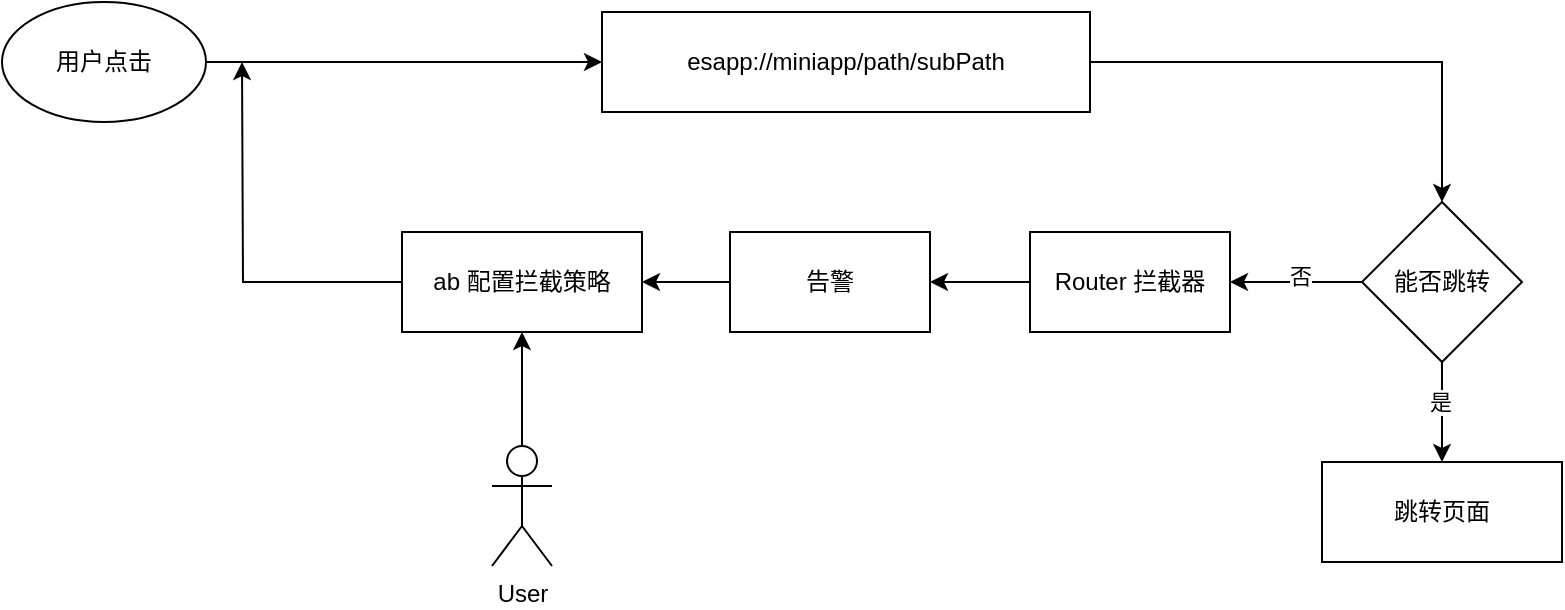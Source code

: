 <mxfile version="20.5.1" type="github" pages="6">
  <diagram id="qIdcDjwDj3UZT8pqLWE8" name="旧 Router 兼容">
    <mxGraphModel dx="1106" dy="614" grid="1" gridSize="10" guides="1" tooltips="1" connect="1" arrows="1" fold="1" page="1" pageScale="1" pageWidth="827" pageHeight="1169" math="0" shadow="0">
      <root>
        <mxCell id="0" />
        <mxCell id="1" parent="0" />
        <mxCell id="DKqQbRdeW2jOu4wajo9d-32" style="edgeStyle=orthogonalEdgeStyle;rounded=0;orthogonalLoop=1;jettySize=auto;html=1;entryX=0.5;entryY=0;entryDx=0;entryDy=0;" parent="1" source="DKqQbRdeW2jOu4wajo9d-3" target="DKqQbRdeW2jOu4wajo9d-5" edge="1">
          <mxGeometry relative="1" as="geometry" />
        </mxCell>
        <mxCell id="DKqQbRdeW2jOu4wajo9d-3" value="esapp://miniapp/path/subPath" style="whiteSpace=wrap;html=1;" parent="1" vertex="1">
          <mxGeometry x="300" y="215" width="244" height="50" as="geometry" />
        </mxCell>
        <mxCell id="DKqQbRdeW2jOu4wajo9d-35" style="edgeStyle=orthogonalEdgeStyle;rounded=0;orthogonalLoop=1;jettySize=auto;html=1;entryX=1;entryY=0.5;entryDx=0;entryDy=0;" parent="1" source="DKqQbRdeW2jOu4wajo9d-5" target="DKqQbRdeW2jOu4wajo9d-11" edge="1">
          <mxGeometry relative="1" as="geometry" />
        </mxCell>
        <mxCell id="DKqQbRdeW2jOu4wajo9d-40" value="否" style="edgeLabel;html=1;align=center;verticalAlign=middle;resizable=0;points=[];" parent="DKqQbRdeW2jOu4wajo9d-35" vertex="1" connectable="0">
          <mxGeometry x="-0.05" y="-3" relative="1" as="geometry">
            <mxPoint as="offset" />
          </mxGeometry>
        </mxCell>
        <mxCell id="DKqQbRdeW2jOu4wajo9d-38" style="edgeStyle=orthogonalEdgeStyle;rounded=0;orthogonalLoop=1;jettySize=auto;html=1;" parent="1" source="DKqQbRdeW2jOu4wajo9d-5" target="DKqQbRdeW2jOu4wajo9d-6" edge="1">
          <mxGeometry relative="1" as="geometry" />
        </mxCell>
        <mxCell id="DKqQbRdeW2jOu4wajo9d-39" value="是" style="edgeLabel;html=1;align=center;verticalAlign=middle;resizable=0;points=[];" parent="DKqQbRdeW2jOu4wajo9d-38" vertex="1" connectable="0">
          <mxGeometry x="-0.2" y="-1" relative="1" as="geometry">
            <mxPoint as="offset" />
          </mxGeometry>
        </mxCell>
        <mxCell id="DKqQbRdeW2jOu4wajo9d-5" value="能否跳转" style="rhombus;whiteSpace=wrap;html=1;" parent="1" vertex="1">
          <mxGeometry x="680" y="310" width="80" height="80" as="geometry" />
        </mxCell>
        <mxCell id="DKqQbRdeW2jOu4wajo9d-6" value="跳转页面" style="whiteSpace=wrap;html=1;" parent="1" vertex="1">
          <mxGeometry x="660" y="440" width="120" height="50" as="geometry" />
        </mxCell>
        <mxCell id="DKqQbRdeW2jOu4wajo9d-37" style="edgeStyle=orthogonalEdgeStyle;rounded=0;orthogonalLoop=1;jettySize=auto;html=1;entryX=1;entryY=0.5;entryDx=0;entryDy=0;" parent="1" source="DKqQbRdeW2jOu4wajo9d-9" target="DKqQbRdeW2jOu4wajo9d-10" edge="1">
          <mxGeometry relative="1" as="geometry" />
        </mxCell>
        <mxCell id="DKqQbRdeW2jOu4wajo9d-9" value="告警" style="whiteSpace=wrap;html=1;" parent="1" vertex="1">
          <mxGeometry x="364" y="325" width="100" height="50" as="geometry" />
        </mxCell>
        <mxCell id="DKqQbRdeW2jOu4wajo9d-34" style="edgeStyle=orthogonalEdgeStyle;rounded=0;orthogonalLoop=1;jettySize=auto;html=1;" parent="1" source="DKqQbRdeW2jOu4wajo9d-10" edge="1">
          <mxGeometry relative="1" as="geometry">
            <mxPoint x="120" y="240" as="targetPoint" />
          </mxGeometry>
        </mxCell>
        <mxCell id="DKqQbRdeW2jOu4wajo9d-10" value="ab 配置拦截策略" style="whiteSpace=wrap;html=1;" parent="1" vertex="1">
          <mxGeometry x="200" y="325" width="120" height="50" as="geometry" />
        </mxCell>
        <mxCell id="DKqQbRdeW2jOu4wajo9d-36" style="edgeStyle=orthogonalEdgeStyle;rounded=0;orthogonalLoop=1;jettySize=auto;html=1;entryX=1;entryY=0.5;entryDx=0;entryDy=0;" parent="1" source="DKqQbRdeW2jOu4wajo9d-11" target="DKqQbRdeW2jOu4wajo9d-9" edge="1">
          <mxGeometry relative="1" as="geometry" />
        </mxCell>
        <mxCell id="DKqQbRdeW2jOu4wajo9d-11" value="Router 拦截器" style="whiteSpace=wrap;html=1;" parent="1" vertex="1">
          <mxGeometry x="514" y="325" width="100" height="50" as="geometry" />
        </mxCell>
        <mxCell id="DKqQbRdeW2jOu4wajo9d-42" style="edgeStyle=orthogonalEdgeStyle;rounded=0;orthogonalLoop=1;jettySize=auto;html=1;entryX=0.5;entryY=1;entryDx=0;entryDy=0;" parent="1" source="DKqQbRdeW2jOu4wajo9d-16" target="DKqQbRdeW2jOu4wajo9d-10" edge="1">
          <mxGeometry relative="1" as="geometry" />
        </mxCell>
        <mxCell id="DKqQbRdeW2jOu4wajo9d-16" value="User" style="shape=umlActor;verticalLabelPosition=bottom;verticalAlign=top;html=1;outlineConnect=0;" parent="1" vertex="1">
          <mxGeometry x="245" y="432" width="30" height="60" as="geometry" />
        </mxCell>
        <mxCell id="DKqQbRdeW2jOu4wajo9d-29" style="edgeStyle=orthogonalEdgeStyle;rounded=0;orthogonalLoop=1;jettySize=auto;html=1;entryX=0;entryY=0.5;entryDx=0;entryDy=0;" parent="1" source="DKqQbRdeW2jOu4wajo9d-27" target="DKqQbRdeW2jOu4wajo9d-3" edge="1">
          <mxGeometry relative="1" as="geometry">
            <mxPoint x="140" y="240" as="targetPoint" />
          </mxGeometry>
        </mxCell>
        <mxCell id="DKqQbRdeW2jOu4wajo9d-27" value="用户点击" style="ellipse;whiteSpace=wrap;html=1;" parent="1" vertex="1">
          <mxGeometry y="210" width="102" height="60" as="geometry" />
        </mxCell>
      </root>
    </mxGraphModel>
  </diagram>
  <diagram id="FAg0dQYX_zSHLm4K_JZT" name="Router 现状">
    <mxGraphModel dx="1933" dy="1783" grid="1" gridSize="10" guides="1" tooltips="1" connect="1" arrows="1" fold="1" page="1" pageScale="1" pageWidth="827" pageHeight="1169" math="0" shadow="0">
      <root>
        <mxCell id="0" />
        <mxCell id="1" parent="0" />
        <mxCell id="hnnwa67ViJj3flrmdZnM-12" style="edgeStyle=orthogonalEdgeStyle;rounded=0;orthogonalLoop=1;jettySize=auto;html=1;" parent="1" source="hnnwa67ViJj3flrmdZnM-2" target="hnnwa67ViJj3flrmdZnM-4" edge="1">
          <mxGeometry relative="1" as="geometry" />
        </mxCell>
        <mxCell id="hnnwa67ViJj3flrmdZnM-2" value="DDRouterMan" style="whiteSpace=wrap;html=1;" parent="1" vertex="1">
          <mxGeometry x="110" y="60" width="120" height="60" as="geometry" />
        </mxCell>
        <mxCell id="hnnwa67ViJj3flrmdZnM-13" style="edgeStyle=orthogonalEdgeStyle;rounded=0;orthogonalLoop=1;jettySize=auto;html=1;entryX=0;entryY=0.5;entryDx=0;entryDy=0;" parent="1" source="hnnwa67ViJj3flrmdZnM-3" target="hnnwa67ViJj3flrmdZnM-6" edge="1">
          <mxGeometry relative="1" as="geometry" />
        </mxCell>
        <mxCell id="hnnwa67ViJj3flrmdZnM-3" value="ESRouterManager" style="whiteSpace=wrap;html=1;" parent="1" vertex="1">
          <mxGeometry x="110" y="205" width="120" height="60" as="geometry" />
        </mxCell>
        <mxCell id="hnnwa67ViJj3flrmdZnM-16" style="edgeStyle=orthogonalEdgeStyle;rounded=0;orthogonalLoop=1;jettySize=auto;html=1;entryX=0;entryY=0.5;entryDx=0;entryDy=0;" parent="1" source="hnnwa67ViJj3flrmdZnM-4" target="hnnwa67ViJj3flrmdZnM-15" edge="1">
          <mxGeometry relative="1" as="geometry" />
        </mxCell>
        <mxCell id="hnnwa67ViJj3flrmdZnM-4" value="esapp://h5&lt;br&gt;esapp://native" style="whiteSpace=wrap;html=1;" parent="1" vertex="1">
          <mxGeometry x="330" y="60" width="120" height="60" as="geometry" />
        </mxCell>
        <mxCell id="hnnwa67ViJj3flrmdZnM-20" style="edgeStyle=orthogonalEdgeStyle;rounded=0;orthogonalLoop=1;jettySize=auto;html=1;entryX=0;entryY=0.5;entryDx=0;entryDy=0;" parent="1" source="hnnwa67ViJj3flrmdZnM-5" target="hnnwa67ViJj3flrmdZnM-19" edge="1">
          <mxGeometry relative="1" as="geometry" />
        </mxCell>
        <mxCell id="hnnwa67ViJj3flrmdZnM-5" value="ONERouter" style="whiteSpace=wrap;html=1;" parent="1" vertex="1">
          <mxGeometry x="110" y="341" width="120" height="60" as="geometry" />
        </mxCell>
        <mxCell id="hnnwa67ViJj3flrmdZnM-14" style="edgeStyle=orthogonalEdgeStyle;rounded=0;orthogonalLoop=1;jettySize=auto;html=1;entryX=0;entryY=0.5;entryDx=0;entryDy=0;" parent="1" source="hnnwa67ViJj3flrmdZnM-6" target="hnnwa67ViJj3flrmdZnM-7" edge="1">
          <mxGeometry relative="1" as="geometry" />
        </mxCell>
        <mxCell id="hnnwa67ViJj3flrmdZnM-6" value="esapp://h5&lt;br&gt;esapp://native&lt;br&gt;esapp://flutter" style="whiteSpace=wrap;html=1;" parent="1" vertex="1">
          <mxGeometry x="330" y="200" width="120" height="70" as="geometry" />
        </mxCell>
        <mxCell id="hnnwa67ViJj3flrmdZnM-7" value="九宫格&lt;br&gt;行前审批/差旅&lt;br&gt;用车服务&lt;br&gt;APNS" style="whiteSpace=wrap;html=1;" parent="1" vertex="1">
          <mxGeometry x="530" y="200" width="120" height="70" as="geometry" />
        </mxCell>
        <mxCell id="hnnwa67ViJj3flrmdZnM-9" style="edgeStyle=orthogonalEdgeStyle;rounded=0;orthogonalLoop=1;jettySize=auto;html=1;entryX=0;entryY=0.5;entryDx=0;entryDy=0;" parent="1" source="hnnwa67ViJj3flrmdZnM-8" target="hnnwa67ViJj3flrmdZnM-2" edge="1">
          <mxGeometry relative="1" as="geometry" />
        </mxCell>
        <mxCell id="hnnwa67ViJj3flrmdZnM-11" style="edgeStyle=orthogonalEdgeStyle;rounded=0;orthogonalLoop=1;jettySize=auto;html=1;entryX=0;entryY=0.5;entryDx=0;entryDy=0;" parent="1" source="hnnwa67ViJj3flrmdZnM-8" target="hnnwa67ViJj3flrmdZnM-5" edge="1">
          <mxGeometry relative="1" as="geometry" />
        </mxCell>
        <mxCell id="hnnwa67ViJj3flrmdZnM-28" style="edgeStyle=orthogonalEdgeStyle;rounded=0;orthogonalLoop=1;jettySize=auto;html=1;entryX=0;entryY=0.5;entryDx=0;entryDy=0;" parent="1" source="hnnwa67ViJj3flrmdZnM-8" target="hnnwa67ViJj3flrmdZnM-23" edge="1">
          <mxGeometry relative="1" as="geometry" />
        </mxCell>
        <mxCell id="hnnwa67ViJj3flrmdZnM-29" style="edgeStyle=orthogonalEdgeStyle;rounded=0;orthogonalLoop=1;jettySize=auto;html=1;entryX=0;entryY=0.5;entryDx=0;entryDy=0;" parent="1" source="hnnwa67ViJj3flrmdZnM-8" target="hnnwa67ViJj3flrmdZnM-3" edge="1">
          <mxGeometry relative="1" as="geometry" />
        </mxCell>
        <mxCell id="hnnwa67ViJj3flrmdZnM-8" value="现有 Router" style="whiteSpace=wrap;html=1;" parent="1" vertex="1">
          <mxGeometry x="-180" y="140" width="120" height="60" as="geometry" />
        </mxCell>
        <mxCell id="hnnwa67ViJj3flrmdZnM-15" value="自动化决策&lt;br&gt;切换企业&lt;br&gt;撤回授权" style="whiteSpace=wrap;html=1;" parent="1" vertex="1">
          <mxGeometry x="520" y="60" width="120" height="60" as="geometry" />
        </mxCell>
        <mxCell id="hnnwa67ViJj3flrmdZnM-17" value="业务耦合严重" style="text;html=1;align=center;verticalAlign=middle;resizable=0;points=[];autosize=1;strokeColor=none;fillColor=none;" parent="1" vertex="1">
          <mxGeometry x="540" y="270" width="100" height="30" as="geometry" />
        </mxCell>
        <mxCell id="hnnwa67ViJj3flrmdZnM-18" value="业务关联性低" style="text;html=1;align=center;verticalAlign=middle;resizable=0;points=[];autosize=1;strokeColor=none;fillColor=none;" parent="1" vertex="1">
          <mxGeometry x="530" y="125" width="100" height="30" as="geometry" />
        </mxCell>
        <mxCell id="hnnwa67ViJj3flrmdZnM-22" style="edgeStyle=orthogonalEdgeStyle;rounded=0;orthogonalLoop=1;jettySize=auto;html=1;entryX=0;entryY=0.5;entryDx=0;entryDy=0;" parent="1" source="hnnwa67ViJj3flrmdZnM-19" target="hnnwa67ViJj3flrmdZnM-21" edge="1">
          <mxGeometry relative="1" as="geometry" />
        </mxCell>
        <mxCell id="hnnwa67ViJj3flrmdZnM-19" value="esapp://anycar" style="whiteSpace=wrap;html=1;" parent="1" vertex="1">
          <mxGeometry x="330" y="341" width="120" height="60" as="geometry" />
        </mxCell>
        <mxCell id="hnnwa67ViJj3flrmdZnM-21" value="等待应答6.0" style="whiteSpace=wrap;html=1;" parent="1" vertex="1">
          <mxGeometry x="520" y="341" width="120" height="60" as="geometry" />
        </mxCell>
        <mxCell id="hnnwa67ViJj3flrmdZnM-26" style="edgeStyle=orthogonalEdgeStyle;rounded=0;orthogonalLoop=1;jettySize=auto;html=1;entryX=0;entryY=0.5;entryDx=0;entryDy=0;" parent="1" source="hnnwa67ViJj3flrmdZnM-23" target="hnnwa67ViJj3flrmdZnM-24" edge="1">
          <mxGeometry relative="1" as="geometry" />
        </mxCell>
        <mxCell id="hnnwa67ViJj3flrmdZnM-23" value="DEAppSchemeManager" style="whiteSpace=wrap;html=1;" parent="1" vertex="1">
          <mxGeometry x="110" y="-70" width="140" height="60" as="geometry" />
        </mxCell>
        <mxCell id="hnnwa67ViJj3flrmdZnM-27" style="edgeStyle=orthogonalEdgeStyle;rounded=0;orthogonalLoop=1;jettySize=auto;html=1;entryX=0;entryY=0.5;entryDx=0;entryDy=0;" parent="1" source="hnnwa67ViJj3flrmdZnM-24" target="hnnwa67ViJj3flrmdZnM-25" edge="1">
          <mxGeometry relative="1" as="geometry" />
        </mxCell>
        <mxCell id="hnnwa67ViJj3flrmdZnM-24" value="didies://passenger&lt;br&gt;esapp://flutter" style="whiteSpace=wrap;html=1;" parent="1" vertex="1">
          <mxGeometry x="330" y="-70" width="120" height="60" as="geometry" />
        </mxCell>
        <mxCell id="hnnwa67ViJj3flrmdZnM-25" value="一键报警&lt;br&gt;机酒火" style="whiteSpace=wrap;html=1;" parent="1" vertex="1">
          <mxGeometry x="520" y="-70" width="120" height="60" as="geometry" />
        </mxCell>
        <mxCell id="hnnwa67ViJj3flrmdZnM-30" value="业务耦合严重" style="text;html=1;align=center;verticalAlign=middle;resizable=0;points=[];autosize=1;strokeColor=none;fillColor=none;" parent="1" vertex="1">
          <mxGeometry x="530" y="-10" width="100" height="30" as="geometry" />
        </mxCell>
      </root>
    </mxGraphModel>
  </diagram>
  <diagram id="ju3ko_v3aJ4fjFX5elj3" name="Router 标准">
    <mxGraphModel dx="1106" dy="614" grid="1" gridSize="10" guides="1" tooltips="1" connect="1" arrows="1" fold="1" page="1" pageScale="1" pageWidth="827" pageHeight="1169" math="0" shadow="0">
      <root>
        <mxCell id="0" />
        <mxCell id="1" parent="0" />
        <mxCell id="RtBkMM-qtlx18es-8qQh-1" value="&lt;font color=&quot;#9999ff&quot;&gt;scheme://&amp;nbsp; &amp;nbsp;&amp;nbsp;&lt;/font&gt;&lt;font color=&quot;#f19c99&quot;&gt;host&amp;nbsp; &amp;nbsp; &amp;nbsp; &amp;nbsp; &amp;nbsp;&lt;/font&gt;&lt;font color=&quot;#ffd966&quot;&gt;/path&amp;nbsp; &amp;nbsp; &amp;nbsp; &amp;nbsp; &amp;nbsp;&amp;nbsp;&lt;/font&gt;&lt;font color=&quot;#67ab9f&quot;&gt;{/subPath}&lt;/font&gt;&lt;font color=&quot;#ffd966&quot;&gt;&amp;nbsp; &amp;nbsp;&lt;/font&gt;&lt;font color=&quot;#97d077&quot;&gt;?query&lt;/font&gt;" style="text;html=1;align=center;verticalAlign=middle;resizable=0;points=[];autosize=1;strokeColor=none;fillColor=none;fontSize=18;fontStyle=1;spacingLeft=1;labelBorderColor=none;" parent="1" vertex="1">
          <mxGeometry x="176" y="165" width="470" height="40" as="geometry" />
        </mxCell>
        <mxCell id="RtBkMM-qtlx18es-8qQh-2" value="esapp" style="text;html=1;align=center;verticalAlign=middle;resizable=0;points=[];autosize=1;strokeColor=none;fillColor=none;fontSize=18;fontColor=#9999FF;" parent="1" vertex="1">
          <mxGeometry x="200" y="236" width="70" height="40" as="geometry" />
        </mxCell>
        <mxCell id="RtBkMM-qtlx18es-8qQh-3" value="miniapp" style="text;html=1;align=center;verticalAlign=middle;resizable=0;points=[];autosize=1;strokeColor=none;fillColor=none;fontSize=18;fontColor=#F19C99;" parent="1" vertex="1">
          <mxGeometry x="270" y="236" width="90" height="40" as="geometry" />
        </mxCell>
        <mxCell id="RtBkMM-qtlx18es-8qQh-4" value="train&lt;br&gt;hotel&lt;br&gt;flight&lt;br&gt;..." style="text;html=1;align=left;verticalAlign=middle;resizable=0;points=[];autosize=1;strokeColor=none;fillColor=none;fontSize=18;fontColor=#F19C99;" parent="1" vertex="1">
          <mxGeometry x="384" y="216" width="60" height="100" as="geometry" />
        </mxCell>
        <mxCell id="RtBkMM-qtlx18es-8qQh-5" value="" style="endArrow=none;html=1;rounded=0;fontSize=18;fontColor=#F19C99;exitX=0.031;exitY=1.1;exitDx=0;exitDy=0;exitPerimeter=0;dashed=1;elbow=vertical;entryX=0.98;entryY=1.025;entryDx=0;entryDy=0;entryPerimeter=0;" parent="1" target="RtBkMM-qtlx18es-8qQh-1" edge="1">
          <mxGeometry width="50" height="50" relative="1" as="geometry">
            <mxPoint x="194.92" y="204" as="sourcePoint" />
            <mxPoint x="500" y="205" as="targetPoint" />
          </mxGeometry>
        </mxCell>
        <mxCell id="RtBkMM-qtlx18es-8qQh-6" value="index&lt;br&gt;list&lt;br&gt;detail&lt;br&gt;..." style="text;html=1;align=center;verticalAlign=middle;resizable=0;points=[];autosize=1;strokeColor=none;fillColor=none;fontSize=18;fontColor=#67AB9F;" parent="1" vertex="1">
          <mxGeometry x="470" y="216" width="70" height="100" as="geometry" />
        </mxCell>
        <mxCell id="HLuZ0eMC7Kemc1DOu5Si-1" value="" style="endArrow=none;html=1;rounded=0;fontSize=18;fontColor=#F19C99;exitX=0.031;exitY=1.1;exitDx=0;exitDy=0;exitPerimeter=0;dashed=1;elbow=vertical;entryX=0.98;entryY=1.025;entryDx=0;entryDy=0;entryPerimeter=0;" edge="1" parent="1">
          <mxGeometry width="50" height="50" relative="1" as="geometry">
            <mxPoint x="190.16" y="330" as="sourcePoint" />
            <mxPoint x="631.84" y="332" as="targetPoint" />
          </mxGeometry>
        </mxCell>
        <mxCell id="HLuZ0eMC7Kemc1DOu5Si-2" value="esapp" style="text;html=1;align=center;verticalAlign=middle;resizable=0;points=[];autosize=1;strokeColor=none;fillColor=none;fontSize=18;fontColor=#9999FF;" vertex="1" parent="1">
          <mxGeometry x="200" y="380" width="70" height="40" as="geometry" />
        </mxCell>
        <mxCell id="HLuZ0eMC7Kemc1DOu5Si-3" value="general" style="text;html=1;align=center;verticalAlign=middle;resizable=0;points=[];autosize=1;strokeColor=none;fillColor=none;fontSize=18;fontColor=#F19C99;" vertex="1" parent="1">
          <mxGeometry x="275" y="380" width="80" height="40" as="geometry" />
        </mxCell>
        <mxCell id="HLuZ0eMC7Kemc1DOu5Si-4" value="h5&lt;br&gt;anycar&lt;br&gt;..." style="text;html=1;align=left;verticalAlign=middle;resizable=0;points=[];autosize=1;strokeColor=none;fillColor=none;fontSize=18;fontColor=#F19C99;" vertex="1" parent="1">
          <mxGeometry x="384" y="360" width="80" height="80" as="geometry" />
        </mxCell>
      </root>
    </mxGraphModel>
  </diagram>
  <diagram id="S6r-Mkfs9X3XJWZTweF_" name="旧 Router 适配">
    <mxGraphModel dx="1933" dy="614" grid="1" gridSize="10" guides="1" tooltips="1" connect="1" arrows="1" fold="1" page="1" pageScale="1" pageWidth="827" pageHeight="1169" math="0" shadow="0">
      <root>
        <mxCell id="0" />
        <mxCell id="1" parent="0" />
        <mxCell id="8nkHCdUd3SIOLFDqEudt-15" style="edgeStyle=none;rounded=0;orthogonalLoop=1;jettySize=auto;html=1;dashed=1;fontSize=18;fontColor=#67AB9F;elbow=vertical;" parent="1" source="8nkHCdUd3SIOLFDqEudt-1" edge="1">
          <mxGeometry relative="1" as="geometry">
            <mxPoint x="310" y="225" as="targetPoint" />
          </mxGeometry>
        </mxCell>
        <mxCell id="8nkHCdUd3SIOLFDqEudt-1" value="&lt;pre data-pm-slice=&quot;1 1 []&quot; name=&quot;品类Scheme 梳理&quot; height=&quot;auto&quot;&gt;&lt;code&gt;didies://flutter/hotel&lt;/code&gt;&lt;/pre&gt;" style="text;html=1;align=center;verticalAlign=middle;resizable=0;points=[];autosize=1;strokeColor=none;fillColor=none;fontSize=18;fontColor=#67AB9F;spacing=0;" parent="1" vertex="1">
          <mxGeometry x="-16" y="190" width="260" height="70" as="geometry" />
        </mxCell>
        <mxCell id="8nkHCdUd3SIOLFDqEudt-9" style="edgeStyle=none;rounded=0;orthogonalLoop=1;jettySize=auto;html=1;entryX=-0.016;entryY=0.525;entryDx=0;entryDy=0;entryPerimeter=0;dashed=1;fontSize=18;fontColor=#67AB9F;elbow=vertical;exitX=1;exitY=0.311;exitDx=0;exitDy=0;exitPerimeter=0;" parent="1" edge="1">
          <mxGeometry relative="1" as="geometry">
            <mxPoint x="447" y="225.98" as="sourcePoint" />
            <mxPoint x="513.96" y="225.75" as="targetPoint" />
          </mxGeometry>
        </mxCell>
        <mxCell id="8nkHCdUd3SIOLFDqEudt-10" style="edgeStyle=none;rounded=0;orthogonalLoop=1;jettySize=auto;html=1;entryX=0.004;entryY=0.625;entryDx=0;entryDy=0;entryPerimeter=0;dashed=1;fontSize=18;fontColor=#67AB9F;elbow=vertical;exitX=1.017;exitY=0.694;exitDx=0;exitDy=0;exitPerimeter=0;" parent="1" edge="1">
          <mxGeometry relative="1" as="geometry">
            <mxPoint x="447.04" y="289.92" as="sourcePoint" />
            <mxPoint x="515.96" y="290" as="targetPoint" />
          </mxGeometry>
        </mxCell>
        <mxCell id="8nkHCdUd3SIOLFDqEudt-2" value="" style="whiteSpace=wrap;html=1;labelBorderColor=none;fontSize=18;fontColor=#67AB9F;" parent="1" vertex="1">
          <mxGeometry x="320" y="170" width="120" height="230" as="geometry" />
        </mxCell>
        <mxCell id="8nkHCdUd3SIOLFDqEudt-4" value="esapp://miniapp/hotel" style="text;html=1;align=center;verticalAlign=middle;resizable=0;points=[];autosize=1;strokeColor=none;fillColor=none;fontSize=18;fontColor=#67AB9F;spacing=0;" parent="1" vertex="1">
          <mxGeometry x="510" y="210" width="190" height="30" as="geometry" />
        </mxCell>
        <mxCell id="8nkHCdUd3SIOLFDqEudt-5" value="esapp://miniapp/flight/detail" style="text;html=1;align=center;verticalAlign=middle;resizable=0;points=[];autosize=1;strokeColor=none;fillColor=none;fontSize=18;fontColor=#67AB9F;labelBorderColor=none;" parent="1" vertex="1">
          <mxGeometry x="510" y="270" width="240" height="40" as="geometry" />
        </mxCell>
        <mxCell id="8nkHCdUd3SIOLFDqEudt-16" style="edgeStyle=none;rounded=0;orthogonalLoop=1;jettySize=auto;html=1;dashed=1;fontSize=18;fontColor=#67AB9F;elbow=vertical;" parent="1" source="8nkHCdUd3SIOLFDqEudt-6" edge="1">
          <mxGeometry relative="1" as="geometry">
            <mxPoint x="310" y="290" as="targetPoint" />
          </mxGeometry>
        </mxCell>
        <mxCell id="8nkHCdUd3SIOLFDqEudt-6" value="didies://flutter/flight?page=flightOrderDetailPage" style="text;html=1;align=center;verticalAlign=middle;resizable=0;points=[];autosize=1;strokeColor=none;fillColor=none;fontSize=18;fontColor=#67AB9F;labelBorderColor=none;spacing=0;fontStyle=0" parent="1" vertex="1">
          <mxGeometry x="-165" y="275" width="400" height="30" as="geometry" />
        </mxCell>
        <mxCell id="8nkHCdUd3SIOLFDqEudt-17" style="edgeStyle=none;rounded=0;orthogonalLoop=1;jettySize=auto;html=1;dashed=1;fontSize=18;fontColor=#67AB9F;elbow=vertical;" parent="1" source="8nkHCdUd3SIOLFDqEudt-14" edge="1">
          <mxGeometry relative="1" as="geometry">
            <mxPoint x="310" y="350" as="targetPoint" />
          </mxGeometry>
        </mxCell>
        <mxCell id="8nkHCdUd3SIOLFDqEudt-14" value="&lt;span style=&quot;font-family: &amp;quot;PingFang SC&amp;quot;, Helvetica, Tahoma, Arial, &amp;quot;Hiragino Sans GB&amp;quot;, &amp;quot;Microsoft YaHei&amp;quot;, SimSun, Heiti, sans-serif; text-align: left; background-color: rgb(255, 255, 255);&quot;&gt;esapp://native?target=DEBaseJourneyHistoryViewController&lt;/span&gt;" style="text;html=1;align=center;verticalAlign=middle;resizable=0;points=[];autosize=1;strokeColor=none;fillColor=none;fontSize=18;fontColor=#67AB9F;labelBorderColor=none;" parent="1" vertex="1">
          <mxGeometry x="-295" y="330" width="530" height="40" as="geometry" />
        </mxCell>
        <mxCell id="8nkHCdUd3SIOLFDqEudt-18" style="edgeStyle=none;rounded=0;orthogonalLoop=1;jettySize=auto;html=1;entryX=0.004;entryY=0.625;entryDx=0;entryDy=0;entryPerimeter=0;dashed=1;fontSize=18;fontColor=#67AB9F;elbow=vertical;exitX=1.017;exitY=0.694;exitDx=0;exitDy=0;exitPerimeter=0;" parent="1" edge="1">
          <mxGeometry relative="1" as="geometry">
            <mxPoint x="449.04" y="348.92" as="sourcePoint" />
            <mxPoint x="517.96" y="349" as="targetPoint" />
          </mxGeometry>
        </mxCell>
        <mxCell id="8nkHCdUd3SIOLFDqEudt-19" value="esapp://miniapp/order" style="text;html=1;align=center;verticalAlign=middle;resizable=0;points=[];autosize=1;strokeColor=none;fillColor=none;fontSize=18;fontColor=#67AB9F;labelBorderColor=none;spacing=0;" parent="1" vertex="1">
          <mxGeometry x="515" y="335" width="190" height="30" as="geometry" />
        </mxCell>
      </root>
    </mxGraphModel>
  </diagram>
  <diagram id="LcN0s2adnDdV1YteVedp" name="第 5 页">
    <mxGraphModel dx="1106" dy="614" grid="1" gridSize="10" guides="1" tooltips="1" connect="1" arrows="1" fold="1" page="1" pageScale="1" pageWidth="827" pageHeight="1169" math="0" shadow="0">
      <root>
        <mxCell id="0" />
        <mxCell id="1" parent="0" />
        <mxCell id="hc4BWEnFo2W222Ti7i1A-1" value="scheme" style="whiteSpace=wrap;html=1;labelBorderColor=none;fontSize=18;fontColor=#67AB9F;" parent="1" vertex="1">
          <mxGeometry x="440" y="100" width="120" height="50" as="geometry" />
        </mxCell>
        <mxCell id="hc4BWEnFo2W222Ti7i1A-2" value="web" style="whiteSpace=wrap;html=1;labelBorderColor=none;fontSize=18;fontColor=#67AB9F;" parent="1" vertex="1">
          <mxGeometry x="20" y="230" width="120" height="50" as="geometry" />
        </mxCell>
        <mxCell id="hc4BWEnFo2W222Ti7i1A-3" value="native" style="whiteSpace=wrap;html=1;labelBorderColor=none;fontSize=18;fontColor=#67AB9F;" parent="1" vertex="1">
          <mxGeometry x="280" y="230" width="120" height="50" as="geometry" />
        </mxCell>
        <mxCell id="hc4BWEnFo2W222Ti7i1A-4" value="miniapp" style="whiteSpace=wrap;html=1;labelBorderColor=none;fontSize=18;fontColor=#67AB9F;" parent="1" vertex="1">
          <mxGeometry x="540" y="230" width="120" height="50" as="geometry" />
        </mxCell>
        <mxCell id="hc4BWEnFo2W222Ti7i1A-5" value="other" style="whiteSpace=wrap;html=1;labelBorderColor=none;fontSize=18;fontColor=#67AB9F;" parent="1" vertex="1">
          <mxGeometry x="790" y="230" width="120" height="50" as="geometry" />
        </mxCell>
        <mxCell id="hc4BWEnFo2W222Ti7i1A-6" value="intercept" style="whiteSpace=wrap;html=1;labelBorderColor=none;fontSize=18;fontColor=#67AB9F;dashed=1;strokeColor=#666666;" parent="1" vertex="1">
          <mxGeometry x="20" y="340" width="890" height="50" as="geometry" />
        </mxCell>
        <mxCell id="hc4BWEnFo2W222Ti7i1A-7" value="webController" style="whiteSpace=wrap;html=1;labelBorderColor=none;strokeColor=#666666;fontSize=18;fontColor=#67AB9F;" parent="1" vertex="1">
          <mxGeometry x="20" y="440" width="130" height="50" as="geometry" />
        </mxCell>
        <mxCell id="hc4BWEnFo2W222Ti7i1A-8" value="nativeController" style="whiteSpace=wrap;html=1;labelBorderColor=none;strokeColor=#666666;fontSize=18;fontColor=#67AB9F;" parent="1" vertex="1">
          <mxGeometry x="280" y="440" width="150" height="50" as="geometry" />
        </mxCell>
        <mxCell id="hc4BWEnFo2W222Ti7i1A-9" value="diminaContainer&lt;br&gt;webContainer" style="whiteSpace=wrap;html=1;labelBorderColor=none;strokeColor=#666666;fontSize=18;fontColor=#67AB9F;" parent="1" vertex="1">
          <mxGeometry x="530" y="435" width="170" height="60" as="geometry" />
        </mxCell>
        <mxCell id="hc4BWEnFo2W222Ti7i1A-10" value="otherContainer" style="whiteSpace=wrap;html=1;labelBorderColor=none;strokeColor=#666666;fontSize=18;fontColor=#67AB9F;" parent="1" vertex="1">
          <mxGeometry x="800" y="430" width="130" height="60" as="geometry" />
        </mxCell>
      </root>
    </mxGraphModel>
  </diagram>
  <diagram id="CY40RnnqgA9LvRYp0rec" name="第 6 页">
    <mxGraphModel dx="1106" dy="614" grid="1" gridSize="10" guides="1" tooltips="1" connect="1" arrows="1" fold="1" page="1" pageScale="1" pageWidth="827" pageHeight="1169" math="0" shadow="0">
      <root>
        <mxCell id="0" />
        <mxCell id="1" parent="0" />
        <mxCell id="e9M2ZIJS5MW-sw6GER-z-7" style="edgeStyle=none;rounded=0;orthogonalLoop=1;jettySize=auto;html=1;entryX=0;entryY=0.5;entryDx=0;entryDy=0;fontSize=18;fontColor=#67AB9F;elbow=vertical;" parent="1" source="K-QiQ-kZMShPLJJKjQ24-1" target="K-QiQ-kZMShPLJJKjQ24-2" edge="1">
          <mxGeometry relative="1" as="geometry" />
        </mxCell>
        <mxCell id="K-QiQ-kZMShPLJJKjQ24-1" value="用车 scheme" style="whiteSpace=wrap;html=1;labelBorderColor=none;fontSize=18;" parent="1" vertex="1">
          <mxGeometry x="30" y="280" width="130" height="50" as="geometry" />
        </mxCell>
        <mxCell id="e9M2ZIJS5MW-sw6GER-z-8" style="edgeStyle=orthogonalEdgeStyle;rounded=0;orthogonalLoop=1;jettySize=auto;html=1;entryX=0;entryY=0.5;entryDx=0;entryDy=0;fontSize=18;fontColor=#67AB9F;elbow=vertical;" parent="1" source="K-QiQ-kZMShPLJJKjQ24-2" target="e9M2ZIJS5MW-sw6GER-z-1" edge="1">
          <mxGeometry relative="1" as="geometry" />
        </mxCell>
        <mxCell id="e9M2ZIJS5MW-sw6GER-z-16" style="edgeStyle=orthogonalEdgeStyle;rounded=0;orthogonalLoop=1;jettySize=auto;html=1;entryX=0;entryY=0.5;entryDx=0;entryDy=0;fontSize=16;fontColor=#67AB9F;elbow=vertical;" parent="1" source="K-QiQ-kZMShPLJJKjQ24-2" target="e9M2ZIJS5MW-sw6GER-z-2" edge="1">
          <mxGeometry relative="1" as="geometry" />
        </mxCell>
        <mxCell id="K-QiQ-kZMShPLJJKjQ24-2" value="intercept" style="whiteSpace=wrap;html=1;labelBorderColor=none;fontSize=18;" parent="1" vertex="1">
          <mxGeometry x="220" y="280" width="120" height="50" as="geometry" />
        </mxCell>
        <mxCell id="e9M2ZIJS5MW-sw6GER-z-12" style="edgeStyle=orthogonalEdgeStyle;rounded=0;orthogonalLoop=1;jettySize=auto;html=1;entryX=0;entryY=0.5;entryDx=0;entryDy=0;fontSize=18;fontColor=#67AB9F;elbow=vertical;" parent="1" source="e9M2ZIJS5MW-sw6GER-z-1" target="e9M2ZIJS5MW-sw6GER-z-6" edge="1">
          <mxGeometry relative="1" as="geometry" />
        </mxCell>
        <mxCell id="e9M2ZIJS5MW-sw6GER-z-13" style="edgeStyle=orthogonalEdgeStyle;rounded=0;orthogonalLoop=1;jettySize=auto;html=1;entryX=0;entryY=0.5;entryDx=0;entryDy=0;fontSize=18;fontColor=#67AB9F;elbow=vertical;" parent="1" source="e9M2ZIJS5MW-sw6GER-z-1" target="e9M2ZIJS5MW-sw6GER-z-3" edge="1">
          <mxGeometry relative="1" as="geometry" />
        </mxCell>
        <mxCell id="e9M2ZIJS5MW-sw6GER-z-1" value="native" style="whiteSpace=wrap;html=1;labelBorderColor=none;fontSize=18;" parent="1" vertex="1">
          <mxGeometry x="440" y="190" width="120" height="50" as="geometry" />
        </mxCell>
        <mxCell id="e9M2ZIJS5MW-sw6GER-z-14" style="edgeStyle=orthogonalEdgeStyle;rounded=0;orthogonalLoop=1;jettySize=auto;html=1;entryX=0;entryY=0.5;entryDx=0;entryDy=0;fontSize=18;fontColor=#67AB9F;elbow=vertical;" parent="1" source="e9M2ZIJS5MW-sw6GER-z-2" target="e9M2ZIJS5MW-sw6GER-z-10" edge="1">
          <mxGeometry relative="1" as="geometry" />
        </mxCell>
        <mxCell id="e9M2ZIJS5MW-sw6GER-z-15" style="edgeStyle=orthogonalEdgeStyle;rounded=0;orthogonalLoop=1;jettySize=auto;html=1;entryX=0;entryY=0.5;entryDx=0;entryDy=0;fontSize=18;fontColor=#67AB9F;elbow=vertical;" parent="1" source="e9M2ZIJS5MW-sw6GER-z-2" target="e9M2ZIJS5MW-sw6GER-z-11" edge="1">
          <mxGeometry relative="1" as="geometry" />
        </mxCell>
        <mxCell id="e9M2ZIJS5MW-sw6GER-z-2" value="h5" style="whiteSpace=wrap;html=1;labelBorderColor=none;fontSize=18;" parent="1" vertex="1">
          <mxGeometry x="440" y="370" width="120" height="50" as="geometry" />
        </mxCell>
        <mxCell id="e9M2ZIJS5MW-sw6GER-z-3" value="前置处理" style="whiteSpace=wrap;html=1;labelBorderColor=none;fontSize=16;" parent="1" vertex="1">
          <mxGeometry x="630" y="150" width="120" height="50" as="geometry" />
        </mxCell>
        <mxCell id="e9M2ZIJS5MW-sw6GER-z-6" value="页面跳转" style="whiteSpace=wrap;html=1;labelBorderColor=none;fontSize=16;" parent="1" vertex="1">
          <mxGeometry x="630" y="220" width="120" height="50" as="geometry" />
        </mxCell>
        <mxCell id="e9M2ZIJS5MW-sw6GER-z-10" value="前置处理" style="whiteSpace=wrap;html=1;labelBorderColor=none;fontSize=16;" parent="1" vertex="1">
          <mxGeometry x="630" y="340" width="120" height="50" as="geometry" />
        </mxCell>
        <mxCell id="e9M2ZIJS5MW-sw6GER-z-11" value="页面跳转" style="whiteSpace=wrap;html=1;labelBorderColor=none;fontSize=16;" parent="1" vertex="1">
          <mxGeometry x="630" y="410" width="120" height="50" as="geometry" />
        </mxCell>
      </root>
    </mxGraphModel>
  </diagram>
</mxfile>
